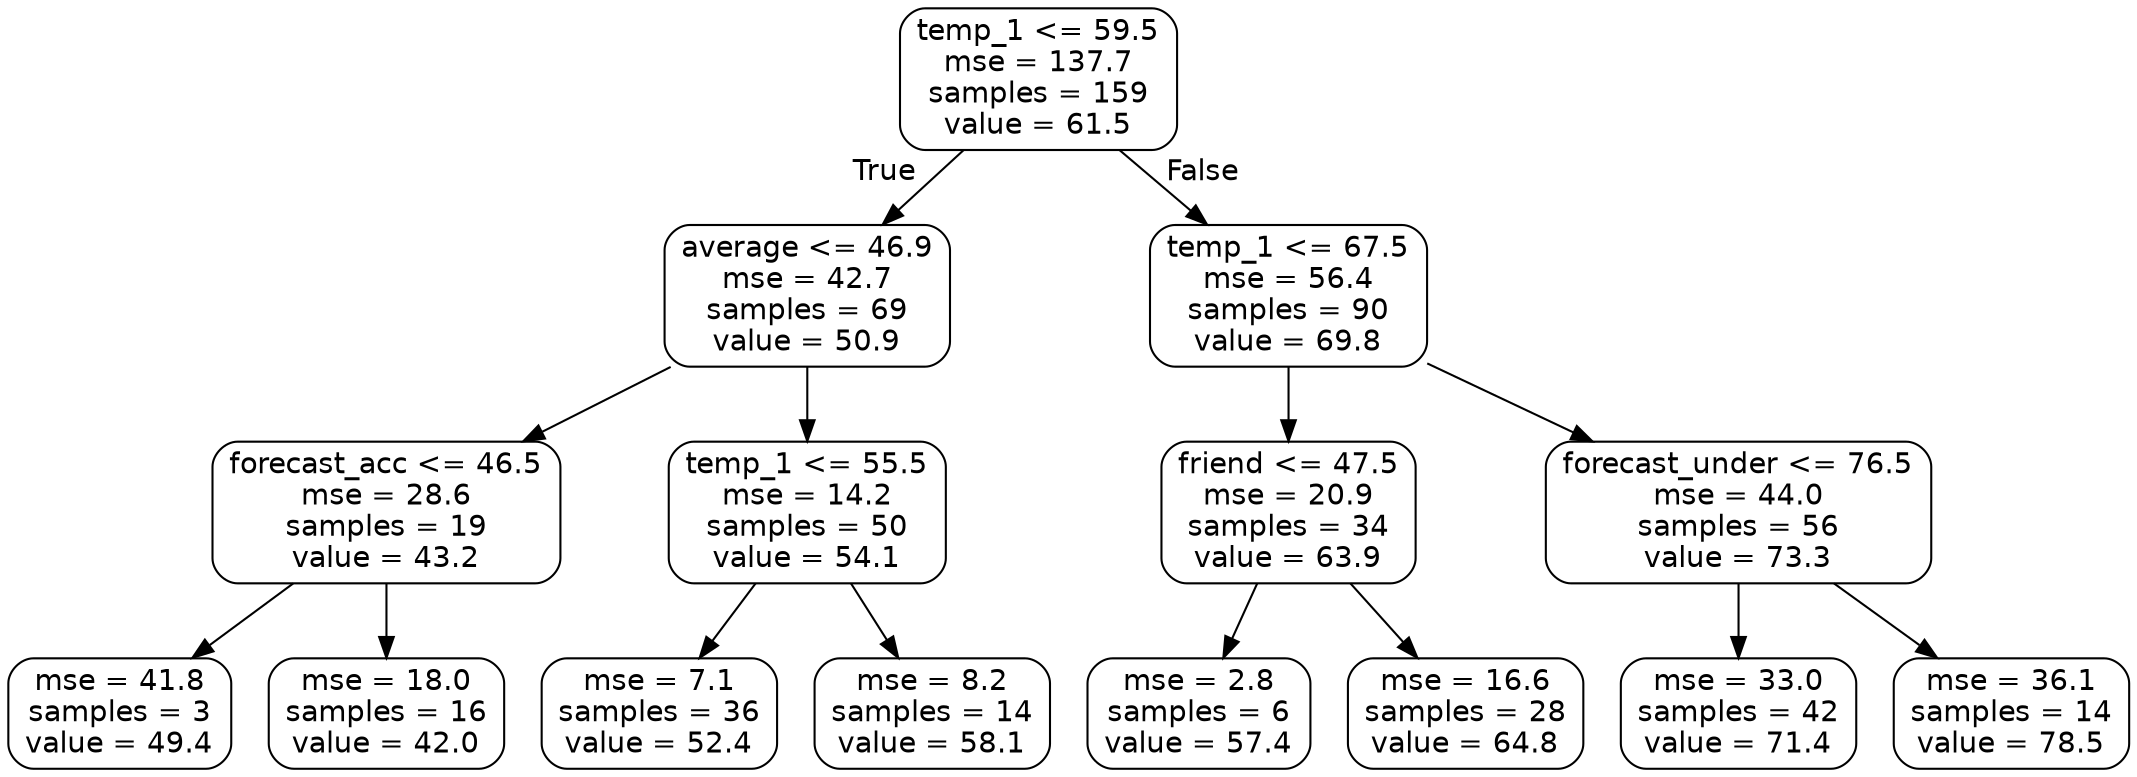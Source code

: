 digraph Tree {
node [shape=box, style="rounded", color="black", fontname=helvetica] ;
edge [fontname=helvetica] ;
0 [label="temp_1 <= 59.5\nmse = 137.7\nsamples = 159\nvalue = 61.5"] ;
1 [label="average <= 46.9\nmse = 42.7\nsamples = 69\nvalue = 50.9"] ;
0 -> 1 [labeldistance=2.5, labelangle=45, headlabel="True"] ;
2 [label="forecast_acc <= 46.5\nmse = 28.6\nsamples = 19\nvalue = 43.2"] ;
1 -> 2 ;
3 [label="mse = 41.8\nsamples = 3\nvalue = 49.4"] ;
2 -> 3 ;
4 [label="mse = 18.0\nsamples = 16\nvalue = 42.0"] ;
2 -> 4 ;
5 [label="temp_1 <= 55.5\nmse = 14.2\nsamples = 50\nvalue = 54.1"] ;
1 -> 5 ;
6 [label="mse = 7.1\nsamples = 36\nvalue = 52.4"] ;
5 -> 6 ;
7 [label="mse = 8.2\nsamples = 14\nvalue = 58.1"] ;
5 -> 7 ;
8 [label="temp_1 <= 67.5\nmse = 56.4\nsamples = 90\nvalue = 69.8"] ;
0 -> 8 [labeldistance=2.5, labelangle=-45, headlabel="False"] ;
9 [label="friend <= 47.5\nmse = 20.9\nsamples = 34\nvalue = 63.9"] ;
8 -> 9 ;
10 [label="mse = 2.8\nsamples = 6\nvalue = 57.4"] ;
9 -> 10 ;
11 [label="mse = 16.6\nsamples = 28\nvalue = 64.8"] ;
9 -> 11 ;
12 [label="forecast_under <= 76.5\nmse = 44.0\nsamples = 56\nvalue = 73.3"] ;
8 -> 12 ;
13 [label="mse = 33.0\nsamples = 42\nvalue = 71.4"] ;
12 -> 13 ;
14 [label="mse = 36.1\nsamples = 14\nvalue = 78.5"] ;
12 -> 14 ;
}
